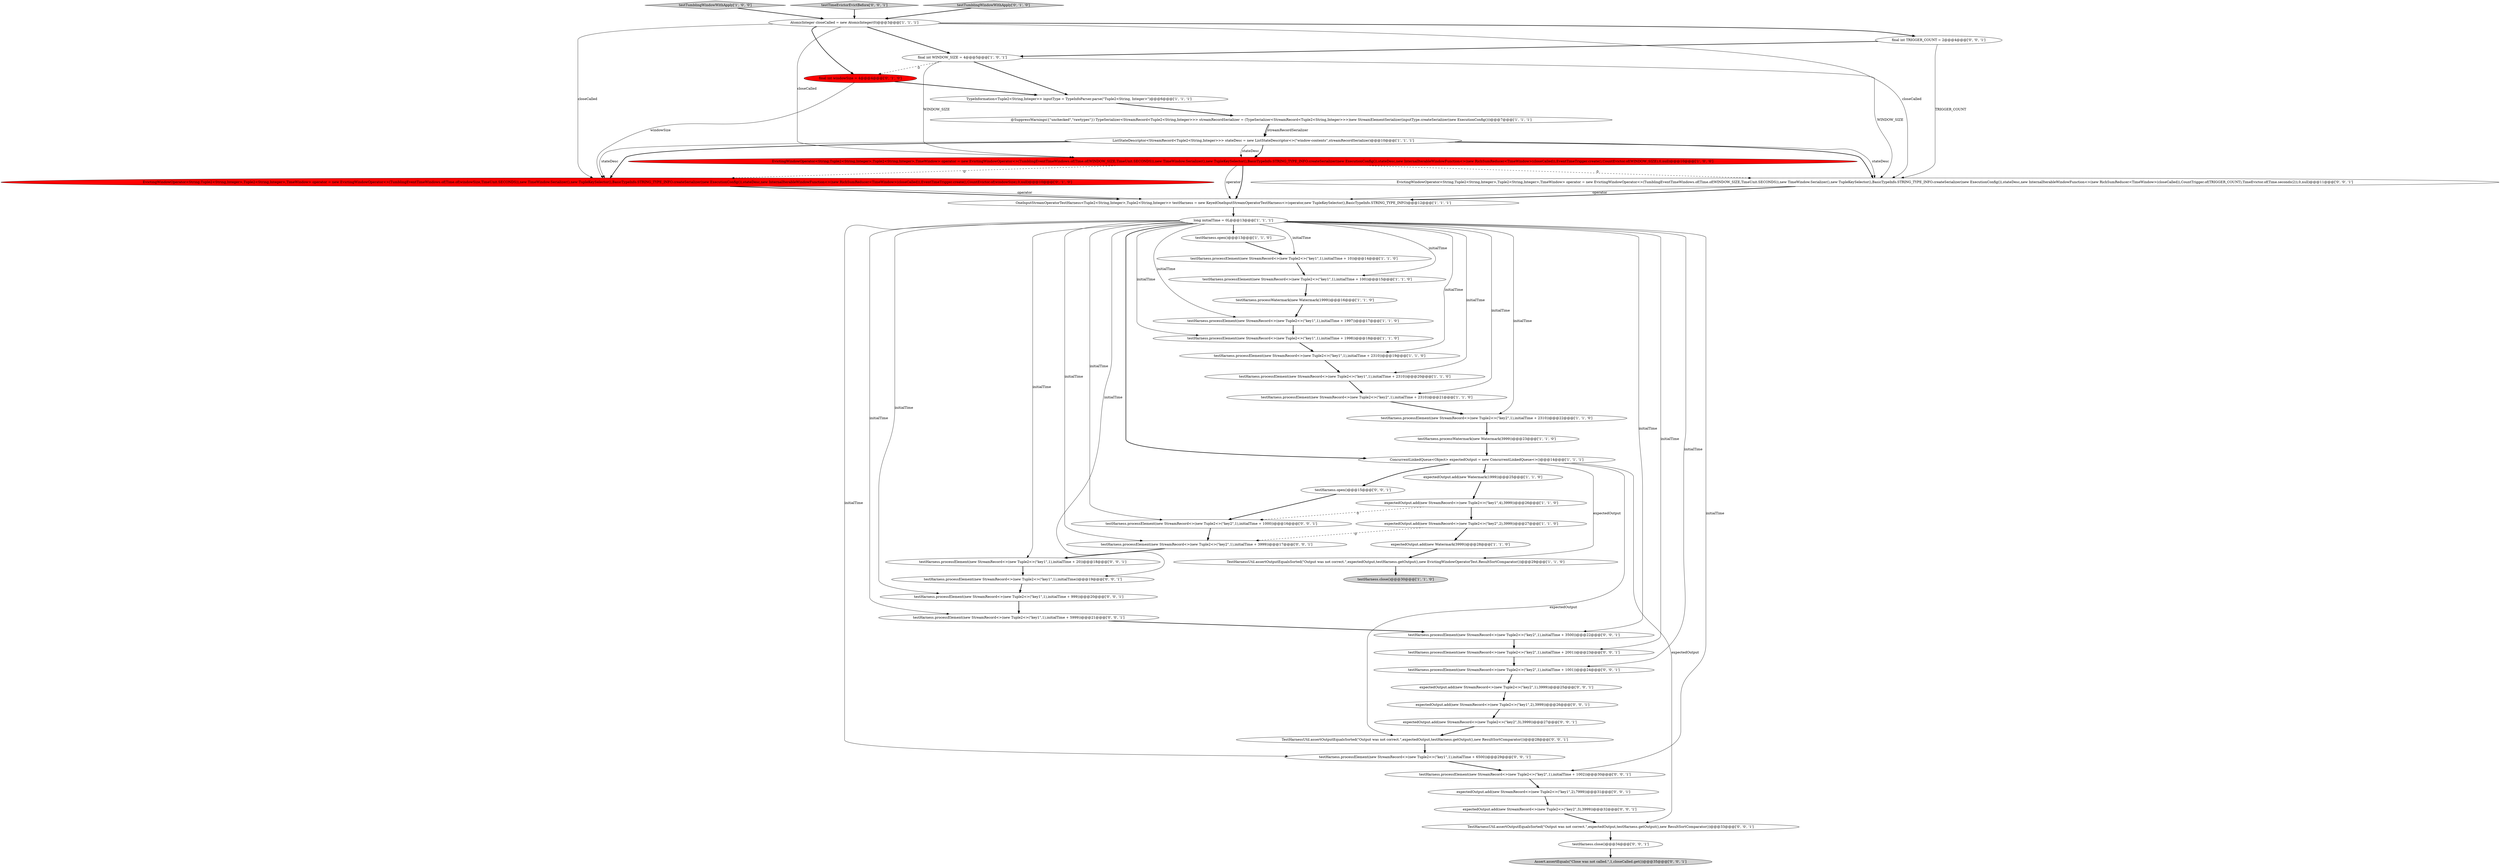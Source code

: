 digraph {
53 [style = filled, label = "expectedOutput.add(new StreamRecord<>(new Tuple2<>(\"key1\",2),7999))@@@31@@@['0', '0', '1']", fillcolor = white, shape = ellipse image = "AAA0AAABBB3BBB"];
35 [style = filled, label = "TestHarnessUtil.assertOutputEqualsSorted(\"Output was not correct.\",expectedOutput,testHarness.getOutput(),new ResultSortComparator())@@@28@@@['0', '0', '1']", fillcolor = white, shape = ellipse image = "AAA0AAABBB3BBB"];
5 [style = filled, label = "TypeInformation<Tuple2<String,Integer>> inputType = TypeInfoParser.parse(\"Tuple2<String, Integer>\")@@@6@@@['1', '1', '1']", fillcolor = white, shape = ellipse image = "AAA0AAABBB1BBB"];
9 [style = filled, label = "expectedOutput.add(new StreamRecord<>(new Tuple2<>(\"key2\",2),3999))@@@27@@@['1', '1', '0']", fillcolor = white, shape = ellipse image = "AAA0AAABBB1BBB"];
42 [style = filled, label = "testHarness.processElement(new StreamRecord<>(new Tuple2<>(\"key2\",1),initialTime + 3500))@@@22@@@['0', '0', '1']", fillcolor = white, shape = ellipse image = "AAA0AAABBB3BBB"];
4 [style = filled, label = "AtomicInteger closeCalled = new AtomicInteger(0)@@@3@@@['1', '1', '1']", fillcolor = white, shape = ellipse image = "AAA0AAABBB1BBB"];
18 [style = filled, label = "testTumblingWindowWithApply['1', '0', '0']", fillcolor = lightgray, shape = diamond image = "AAA0AAABBB1BBB"];
0 [style = filled, label = "testHarness.processElement(new StreamRecord<>(new Tuple2<>(\"key2\",1),initialTime + 2310))@@@22@@@['1', '1', '0']", fillcolor = white, shape = ellipse image = "AAA0AAABBB1BBB"];
48 [style = filled, label = "testHarness.processElement(new StreamRecord<>(new Tuple2<>(\"key1\",1),initialTime + 999))@@@20@@@['0', '0', '1']", fillcolor = white, shape = ellipse image = "AAA0AAABBB3BBB"];
32 [style = filled, label = "testHarness.processElement(new StreamRecord<>(new Tuple2<>(\"key2\",1),initialTime + 1001))@@@24@@@['0', '0', '1']", fillcolor = white, shape = ellipse image = "AAA0AAABBB3BBB"];
21 [style = filled, label = "testHarness.open()@@@13@@@['1', '1', '0']", fillcolor = white, shape = ellipse image = "AAA0AAABBB1BBB"];
43 [style = filled, label = "testHarness.close()@@@34@@@['0', '0', '1']", fillcolor = white, shape = ellipse image = "AAA0AAABBB3BBB"];
44 [style = filled, label = "testHarness.processElement(new StreamRecord<>(new Tuple2<>(\"key2\",1),initialTime + 3999))@@@17@@@['0', '0', '1']", fillcolor = white, shape = ellipse image = "AAA0AAABBB3BBB"];
31 [style = filled, label = "expectedOutput.add(new StreamRecord<>(new Tuple2<>(\"key1\",2),3999))@@@26@@@['0', '0', '1']", fillcolor = white, shape = ellipse image = "AAA0AAABBB3BBB"];
25 [style = filled, label = "testHarness.processElement(new StreamRecord<>(new Tuple2<>(\"key1\",1),initialTime + 100))@@@15@@@['1', '1', '0']", fillcolor = white, shape = ellipse image = "AAA0AAABBB1BBB"];
12 [style = filled, label = "testHarness.close()@@@30@@@['1', '1', '0']", fillcolor = lightgray, shape = ellipse image = "AAA0AAABBB1BBB"];
15 [style = filled, label = "OneInputStreamOperatorTestHarness<Tuple2<String,Integer>,Tuple2<String,Integer>> testHarness = new KeyedOneInputStreamOperatorTestHarness<>(operator,new TupleKeySelector(),BasicTypeInfo.STRING_TYPE_INFO)@@@12@@@['1', '1', '1']", fillcolor = white, shape = ellipse image = "AAA0AAABBB1BBB"];
26 [style = filled, label = "@SuppressWarnings({\"unchecked\",\"rawtypes\"}) TypeSerializer<StreamRecord<Tuple2<String,Integer>>> streamRecordSerializer = (TypeSerializer<StreamRecord<Tuple2<String,Integer>>>)new StreamElementSerializer(inputType.createSerializer(new ExecutionConfig()))@@@7@@@['1', '1', '1']", fillcolor = white, shape = ellipse image = "AAA0AAABBB1BBB"];
46 [style = filled, label = "testTimeEvictorEvictBefore['0', '0', '1']", fillcolor = lightgray, shape = diamond image = "AAA0AAABBB3BBB"];
36 [style = filled, label = "testHarness.processElement(new StreamRecord<>(new Tuple2<>(\"key1\",1),initialTime))@@@19@@@['0', '0', '1']", fillcolor = white, shape = ellipse image = "AAA0AAABBB3BBB"];
22 [style = filled, label = "testHarness.processElement(new StreamRecord<>(new Tuple2<>(\"key1\",1),initialTime + 2310))@@@19@@@['1', '1', '0']", fillcolor = white, shape = ellipse image = "AAA0AAABBB1BBB"];
33 [style = filled, label = "testHarness.open()@@@15@@@['0', '0', '1']", fillcolor = white, shape = ellipse image = "AAA0AAABBB3BBB"];
11 [style = filled, label = "TestHarnessUtil.assertOutputEqualsSorted(\"Output was not correct.\",expectedOutput,testHarness.getOutput(),new EvictingWindowOperatorTest.ResultSortComparator())@@@29@@@['1', '1', '0']", fillcolor = white, shape = ellipse image = "AAA0AAABBB1BBB"];
34 [style = filled, label = "expectedOutput.add(new StreamRecord<>(new Tuple2<>(\"key2\",1),3999))@@@25@@@['0', '0', '1']", fillcolor = white, shape = ellipse image = "AAA0AAABBB3BBB"];
13 [style = filled, label = "testHarness.processWatermark(new Watermark(3999))@@@23@@@['1', '1', '0']", fillcolor = white, shape = ellipse image = "AAA0AAABBB1BBB"];
19 [style = filled, label = "ListStateDescriptor<StreamRecord<Tuple2<String,Integer>>> stateDesc = new ListStateDescriptor<>(\"window-contents\",streamRecordSerializer)@@@10@@@['1', '1', '1']", fillcolor = white, shape = ellipse image = "AAA0AAABBB1BBB"];
49 [style = filled, label = "testHarness.processElement(new StreamRecord<>(new Tuple2<>(\"key1\",1),initialTime + 6500))@@@29@@@['0', '0', '1']", fillcolor = white, shape = ellipse image = "AAA0AAABBB3BBB"];
7 [style = filled, label = "long initialTime = 0L@@@13@@@['1', '1', '1']", fillcolor = white, shape = ellipse image = "AAA0AAABBB1BBB"];
24 [style = filled, label = "testHarness.processElement(new StreamRecord<>(new Tuple2<>(\"key1\",1),initialTime + 10))@@@14@@@['1', '1', '0']", fillcolor = white, shape = ellipse image = "AAA0AAABBB1BBB"];
28 [style = filled, label = "testTumblingWindowWithApply['0', '1', '0']", fillcolor = lightgray, shape = diamond image = "AAA0AAABBB2BBB"];
39 [style = filled, label = "testHarness.processElement(new StreamRecord<>(new Tuple2<>(\"key2\",1),initialTime + 1000))@@@16@@@['0', '0', '1']", fillcolor = white, shape = ellipse image = "AAA0AAABBB3BBB"];
6 [style = filled, label = "testHarness.processElement(new StreamRecord<>(new Tuple2<>(\"key1\",1),initialTime + 1997))@@@17@@@['1', '1', '0']", fillcolor = white, shape = ellipse image = "AAA0AAABBB1BBB"];
30 [style = filled, label = "expectedOutput.add(new StreamRecord<>(new Tuple2<>(\"key2\",3),3999))@@@27@@@['0', '0', '1']", fillcolor = white, shape = ellipse image = "AAA0AAABBB3BBB"];
8 [style = filled, label = "ConcurrentLinkedQueue<Object> expectedOutput = new ConcurrentLinkedQueue<>()@@@14@@@['1', '1', '1']", fillcolor = white, shape = ellipse image = "AAA0AAABBB1BBB"];
45 [style = filled, label = "testHarness.processElement(new StreamRecord<>(new Tuple2<>(\"key2\",1),initialTime + 2001))@@@23@@@['0', '0', '1']", fillcolor = white, shape = ellipse image = "AAA0AAABBB3BBB"];
16 [style = filled, label = "testHarness.processWatermark(new Watermark(1999))@@@16@@@['1', '1', '0']", fillcolor = white, shape = ellipse image = "AAA0AAABBB1BBB"];
14 [style = filled, label = "expectedOutput.add(new Watermark(1999))@@@25@@@['1', '1', '0']", fillcolor = white, shape = ellipse image = "AAA0AAABBB1BBB"];
20 [style = filled, label = "testHarness.processElement(new StreamRecord<>(new Tuple2<>(\"key2\",1),initialTime + 2310))@@@21@@@['1', '1', '0']", fillcolor = white, shape = ellipse image = "AAA0AAABBB1BBB"];
41 [style = filled, label = "expectedOutput.add(new StreamRecord<>(new Tuple2<>(\"key2\",3),3999))@@@32@@@['0', '0', '1']", fillcolor = white, shape = ellipse image = "AAA0AAABBB3BBB"];
50 [style = filled, label = "TestHarnessUtil.assertOutputEqualsSorted(\"Output was not correct.\",expectedOutput,testHarness.getOutput(),new ResultSortComparator())@@@33@@@['0', '0', '1']", fillcolor = white, shape = ellipse image = "AAA0AAABBB3BBB"];
27 [style = filled, label = "EvictingWindowOperator<String,Tuple2<String,Integer>,Tuple2<String,Integer>,TimeWindow> operator = new EvictingWindowOperator<>(TumblingEventTimeWindows.of(Time.of(windowSize,TimeUnit.SECONDS)),new TimeWindow.Serializer(),new TupleKeySelector(),BasicTypeInfo.STRING_TYPE_INFO.createSerializer(new ExecutionConfig()),stateDesc,new InternalIterableWindowFunction<>(new RichSumReducer<TimeWindow>(closeCalled)),EventTimeTrigger.create(),CountEvictor.of(windowSize),0,null)@@@10@@@['0', '1', '0']", fillcolor = red, shape = ellipse image = "AAA1AAABBB2BBB"];
40 [style = filled, label = "testHarness.processElement(new StreamRecord<>(new Tuple2<>(\"key2\",1),initialTime + 1002))@@@30@@@['0', '0', '1']", fillcolor = white, shape = ellipse image = "AAA0AAABBB3BBB"];
37 [style = filled, label = "Assert.assertEquals(\"Close was not called.\",1,closeCalled.get())@@@35@@@['0', '0', '1']", fillcolor = lightgray, shape = ellipse image = "AAA0AAABBB3BBB"];
10 [style = filled, label = "final int WINDOW_SIZE = 4@@@5@@@['1', '0', '1']", fillcolor = white, shape = ellipse image = "AAA0AAABBB1BBB"];
51 [style = filled, label = "testHarness.processElement(new StreamRecord<>(new Tuple2<>(\"key1\",1),initialTime + 20))@@@18@@@['0', '0', '1']", fillcolor = white, shape = ellipse image = "AAA0AAABBB3BBB"];
23 [style = filled, label = "expectedOutput.add(new Watermark(3999))@@@28@@@['1', '1', '0']", fillcolor = white, shape = ellipse image = "AAA0AAABBB1BBB"];
3 [style = filled, label = "expectedOutput.add(new StreamRecord<>(new Tuple2<>(\"key1\",4),3999))@@@26@@@['1', '1', '0']", fillcolor = white, shape = ellipse image = "AAA0AAABBB1BBB"];
17 [style = filled, label = "testHarness.processElement(new StreamRecord<>(new Tuple2<>(\"key1\",1),initialTime + 1998))@@@18@@@['1', '1', '0']", fillcolor = white, shape = ellipse image = "AAA0AAABBB1BBB"];
29 [style = filled, label = "final int windowSize = 4@@@4@@@['0', '1', '0']", fillcolor = red, shape = ellipse image = "AAA1AAABBB2BBB"];
1 [style = filled, label = "EvictingWindowOperator<String,Tuple2<String,Integer>,Tuple2<String,Integer>,TimeWindow> operator = new EvictingWindowOperator<>(TumblingEventTimeWindows.of(Time.of(WINDOW_SIZE,TimeUnit.SECONDS)),new TimeWindow.Serializer(),new TupleKeySelector(),BasicTypeInfo.STRING_TYPE_INFO.createSerializer(new ExecutionConfig()),stateDesc,new InternalIterableWindowFunction<>(new RichSumReducer<TimeWindow>(closeCalled)),EventTimeTrigger.create(),CountEvictor.of(WINDOW_SIZE),0,null)@@@10@@@['1', '0', '0']", fillcolor = red, shape = ellipse image = "AAA1AAABBB1BBB"];
47 [style = filled, label = "EvictingWindowOperator<String,Tuple2<String,Integer>,Tuple2<String,Integer>,TimeWindow> operator = new EvictingWindowOperator<>(TumblingEventTimeWindows.of(Time.of(WINDOW_SIZE,TimeUnit.SECONDS)),new TimeWindow.Serializer(),new TupleKeySelector(),BasicTypeInfo.STRING_TYPE_INFO.createSerializer(new ExecutionConfig()),stateDesc,new InternalIterableWindowFunction<>(new RichSumReducer<TimeWindow>(closeCalled)),CountTrigger.of(TRIGGER_COUNT),TimeEvictor.of(Time.seconds(2)),0,null)@@@11@@@['0', '0', '1']", fillcolor = white, shape = ellipse image = "AAA0AAABBB3BBB"];
2 [style = filled, label = "testHarness.processElement(new StreamRecord<>(new Tuple2<>(\"key1\",1),initialTime + 2310))@@@20@@@['1', '1', '0']", fillcolor = white, shape = ellipse image = "AAA0AAABBB1BBB"];
38 [style = filled, label = "final int TRIGGER_COUNT = 2@@@4@@@['0', '0', '1']", fillcolor = white, shape = ellipse image = "AAA0AAABBB3BBB"];
52 [style = filled, label = "testHarness.processElement(new StreamRecord<>(new Tuple2<>(\"key1\",1),initialTime + 5999))@@@21@@@['0', '0', '1']", fillcolor = white, shape = ellipse image = "AAA0AAABBB3BBB"];
14->3 [style = bold, label=""];
29->5 [style = bold, label=""];
0->13 [style = bold, label=""];
42->45 [style = bold, label=""];
1->27 [style = dashed, label="0"];
20->0 [style = bold, label=""];
7->22 [style = solid, label="initialTime"];
7->20 [style = solid, label="initialTime"];
21->24 [style = bold, label=""];
32->34 [style = bold, label=""];
7->8 [style = bold, label=""];
7->6 [style = solid, label="initialTime"];
7->52 [style = solid, label="initialTime"];
27->15 [style = bold, label=""];
44->51 [style = bold, label=""];
48->52 [style = bold, label=""];
19->1 [style = bold, label=""];
53->41 [style = bold, label=""];
31->30 [style = bold, label=""];
7->0 [style = solid, label="initialTime"];
19->1 [style = solid, label="stateDesc"];
49->40 [style = bold, label=""];
7->40 [style = solid, label="initialTime"];
7->32 [style = solid, label="initialTime"];
7->25 [style = solid, label="initialTime"];
8->11 [style = solid, label="expectedOutput"];
7->39 [style = solid, label="initialTime"];
2->20 [style = bold, label=""];
4->38 [style = bold, label=""];
50->43 [style = bold, label=""];
7->49 [style = solid, label="initialTime"];
3->39 [style = dashed, label="0"];
16->6 [style = bold, label=""];
7->44 [style = solid, label="initialTime"];
34->31 [style = bold, label=""];
11->12 [style = bold, label=""];
7->51 [style = solid, label="initialTime"];
10->29 [style = dashed, label="0"];
19->27 [style = solid, label="stateDesc"];
7->36 [style = solid, label="initialTime"];
1->15 [style = solid, label="operator"];
52->42 [style = bold, label=""];
18->4 [style = bold, label=""];
46->4 [style = bold, label=""];
1->47 [style = dashed, label="0"];
4->1 [style = solid, label="closeCalled"];
10->47 [style = solid, label="WINDOW_SIZE"];
8->35 [style = solid, label="expectedOutput"];
41->50 [style = bold, label=""];
6->17 [style = bold, label=""];
4->10 [style = bold, label=""];
8->33 [style = bold, label=""];
22->2 [style = bold, label=""];
40->53 [style = bold, label=""];
7->24 [style = solid, label="initialTime"];
5->26 [style = bold, label=""];
8->14 [style = bold, label=""];
45->32 [style = bold, label=""];
35->49 [style = bold, label=""];
4->29 [style = bold, label=""];
26->19 [style = bold, label=""];
25->16 [style = bold, label=""];
10->1 [style = solid, label="WINDOW_SIZE"];
3->9 [style = bold, label=""];
19->47 [style = bold, label=""];
10->5 [style = bold, label=""];
30->35 [style = bold, label=""];
51->36 [style = bold, label=""];
7->42 [style = solid, label="initialTime"];
9->44 [style = dashed, label="0"];
7->17 [style = solid, label="initialTime"];
24->25 [style = bold, label=""];
27->15 [style = solid, label="operator"];
47->15 [style = solid, label="operator"];
23->11 [style = bold, label=""];
19->47 [style = solid, label="stateDesc"];
29->27 [style = solid, label="windowSize"];
47->15 [style = bold, label=""];
15->7 [style = bold, label=""];
39->44 [style = bold, label=""];
4->27 [style = solid, label="closeCalled"];
38->10 [style = bold, label=""];
1->15 [style = bold, label=""];
8->50 [style = solid, label="expectedOutput"];
43->37 [style = bold, label=""];
17->22 [style = bold, label=""];
9->23 [style = bold, label=""];
7->2 [style = solid, label="initialTime"];
33->39 [style = bold, label=""];
4->47 [style = solid, label="closeCalled"];
19->27 [style = bold, label=""];
36->48 [style = bold, label=""];
7->21 [style = bold, label=""];
38->47 [style = solid, label="TRIGGER_COUNT"];
13->8 [style = bold, label=""];
26->19 [style = solid, label="streamRecordSerializer"];
7->48 [style = solid, label="initialTime"];
7->45 [style = solid, label="initialTime"];
28->4 [style = bold, label=""];
}
